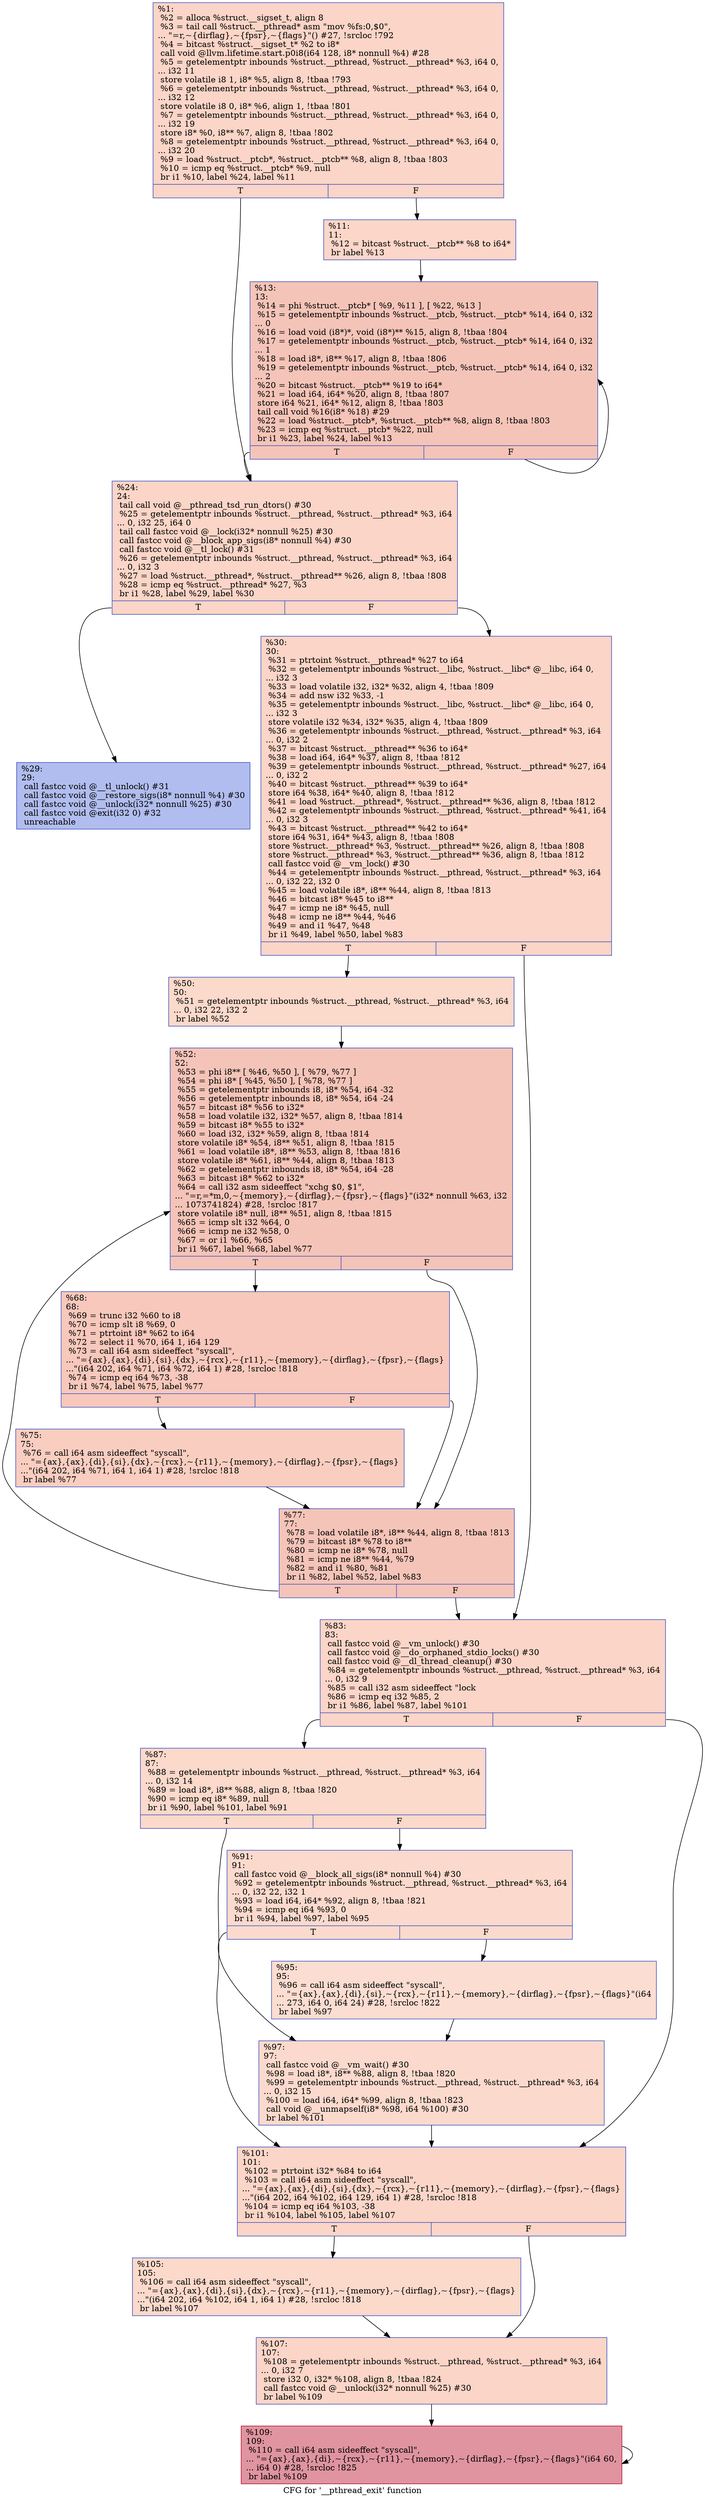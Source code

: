 digraph "CFG for '__pthread_exit' function" {
	label="CFG for '__pthread_exit' function";

	Node0x240b690 [shape=record,color="#3d50c3ff", style=filled, fillcolor="#f5a08170",label="{%1:\l  %2 = alloca %struct.__sigset_t, align 8\l  %3 = tail call %struct.__pthread* asm \"mov %fs:0,$0\",\l... \"=r,~\{dirflag\},~\{fpsr\},~\{flags\}\"() #27, !srcloc !792\l  %4 = bitcast %struct.__sigset_t* %2 to i8*\l  call void @llvm.lifetime.start.p0i8(i64 128, i8* nonnull %4) #28\l  %5 = getelementptr inbounds %struct.__pthread, %struct.__pthread* %3, i64 0,\l... i32 11\l  store volatile i8 1, i8* %5, align 8, !tbaa !793\l  %6 = getelementptr inbounds %struct.__pthread, %struct.__pthread* %3, i64 0,\l... i32 12\l  store volatile i8 0, i8* %6, align 1, !tbaa !801\l  %7 = getelementptr inbounds %struct.__pthread, %struct.__pthread* %3, i64 0,\l... i32 19\l  store i8* %0, i8** %7, align 8, !tbaa !802\l  %8 = getelementptr inbounds %struct.__pthread, %struct.__pthread* %3, i64 0,\l... i32 20\l  %9 = load %struct.__ptcb*, %struct.__ptcb** %8, align 8, !tbaa !803\l  %10 = icmp eq %struct.__ptcb* %9, null\l  br i1 %10, label %24, label %11\l|{<s0>T|<s1>F}}"];
	Node0x240b690:s0 -> Node0x240c090;
	Node0x240b690:s1 -> Node0x240bff0;
	Node0x240bff0 [shape=record,color="#3d50c3ff", style=filled, fillcolor="#f6a38570",label="{%11:\l11:                                               \l  %12 = bitcast %struct.__ptcb** %8 to i64*\l  br label %13\l}"];
	Node0x240bff0 -> Node0x240c040;
	Node0x240c040 [shape=record,color="#3d50c3ff", style=filled, fillcolor="#e97a5f70",label="{%13:\l13:                                               \l  %14 = phi %struct.__ptcb* [ %9, %11 ], [ %22, %13 ]\l  %15 = getelementptr inbounds %struct.__ptcb, %struct.__ptcb* %14, i64 0, i32\l... 0\l  %16 = load void (i8*)*, void (i8*)** %15, align 8, !tbaa !804\l  %17 = getelementptr inbounds %struct.__ptcb, %struct.__ptcb* %14, i64 0, i32\l... 1\l  %18 = load i8*, i8** %17, align 8, !tbaa !806\l  %19 = getelementptr inbounds %struct.__ptcb, %struct.__ptcb* %14, i64 0, i32\l... 2\l  %20 = bitcast %struct.__ptcb** %19 to i64*\l  %21 = load i64, i64* %20, align 8, !tbaa !807\l  store i64 %21, i64* %12, align 8, !tbaa !803\l  tail call void %16(i8* %18) #29\l  %22 = load %struct.__ptcb*, %struct.__ptcb** %8, align 8, !tbaa !803\l  %23 = icmp eq %struct.__ptcb* %22, null\l  br i1 %23, label %24, label %13\l|{<s0>T|<s1>F}}"];
	Node0x240c040:s0 -> Node0x240c090;
	Node0x240c040:s1 -> Node0x240c040;
	Node0x240c090 [shape=record,color="#3d50c3ff", style=filled, fillcolor="#f5a08170",label="{%24:\l24:                                               \l  tail call void @__pthread_tsd_run_dtors() #30\l  %25 = getelementptr inbounds %struct.__pthread, %struct.__pthread* %3, i64\l... 0, i32 25, i64 0\l  tail call fastcc void @__lock(i32* nonnull %25) #30\l  call fastcc void @__block_app_sigs(i8* nonnull %4) #30\l  call fastcc void @__tl_lock() #31\l  %26 = getelementptr inbounds %struct.__pthread, %struct.__pthread* %3, i64\l... 0, i32 3\l  %27 = load %struct.__pthread*, %struct.__pthread** %26, align 8, !tbaa !808\l  %28 = icmp eq %struct.__pthread* %27, %3\l  br i1 %28, label %29, label %30\l|{<s0>T|<s1>F}}"];
	Node0x240c090:s0 -> Node0x240c0e0;
	Node0x240c090:s1 -> Node0x240c130;
	Node0x240c0e0 [shape=record,color="#3d50c3ff", style=filled, fillcolor="#4f69d970",label="{%29:\l29:                                               \l  call fastcc void @__tl_unlock() #31\l  call fastcc void @__restore_sigs(i8* nonnull %4) #30\l  call fastcc void @__unlock(i32* nonnull %25) #30\l  call fastcc void @exit(i32 0) #32\l  unreachable\l}"];
	Node0x240c130 [shape=record,color="#3d50c3ff", style=filled, fillcolor="#f5a08170",label="{%30:\l30:                                               \l  %31 = ptrtoint %struct.__pthread* %27 to i64\l  %32 = getelementptr inbounds %struct.__libc, %struct.__libc* @__libc, i64 0,\l... i32 3\l  %33 = load volatile i32, i32* %32, align 4, !tbaa !809\l  %34 = add nsw i32 %33, -1\l  %35 = getelementptr inbounds %struct.__libc, %struct.__libc* @__libc, i64 0,\l... i32 3\l  store volatile i32 %34, i32* %35, align 4, !tbaa !809\l  %36 = getelementptr inbounds %struct.__pthread, %struct.__pthread* %3, i64\l... 0, i32 2\l  %37 = bitcast %struct.__pthread** %36 to i64*\l  %38 = load i64, i64* %37, align 8, !tbaa !812\l  %39 = getelementptr inbounds %struct.__pthread, %struct.__pthread* %27, i64\l... 0, i32 2\l  %40 = bitcast %struct.__pthread** %39 to i64*\l  store i64 %38, i64* %40, align 8, !tbaa !812\l  %41 = load %struct.__pthread*, %struct.__pthread** %36, align 8, !tbaa !812\l  %42 = getelementptr inbounds %struct.__pthread, %struct.__pthread* %41, i64\l... 0, i32 3\l  %43 = bitcast %struct.__pthread** %42 to i64*\l  store i64 %31, i64* %43, align 8, !tbaa !808\l  store %struct.__pthread* %3, %struct.__pthread** %26, align 8, !tbaa !808\l  store %struct.__pthread* %3, %struct.__pthread** %36, align 8, !tbaa !812\l  call fastcc void @__vm_lock() #30\l  %44 = getelementptr inbounds %struct.__pthread, %struct.__pthread* %3, i64\l... 0, i32 22, i32 0\l  %45 = load volatile i8*, i8** %44, align 8, !tbaa !813\l  %46 = bitcast i8* %45 to i8**\l  %47 = icmp ne i8* %45, null\l  %48 = icmp ne i8** %44, %46\l  %49 = and i1 %47, %48\l  br i1 %49, label %50, label %83\l|{<s0>T|<s1>F}}"];
	Node0x240c130:s0 -> Node0x240c180;
	Node0x240c130:s1 -> Node0x240c310;
	Node0x240c180 [shape=record,color="#3d50c3ff", style=filled, fillcolor="#f7a88970",label="{%50:\l50:                                               \l  %51 = getelementptr inbounds %struct.__pthread, %struct.__pthread* %3, i64\l... 0, i32 22, i32 2\l  br label %52\l}"];
	Node0x240c180 -> Node0x240c1d0;
	Node0x240c1d0 [shape=record,color="#3d50c3ff", style=filled, fillcolor="#e97a5f70",label="{%52:\l52:                                               \l  %53 = phi i8** [ %46, %50 ], [ %79, %77 ]\l  %54 = phi i8* [ %45, %50 ], [ %78, %77 ]\l  %55 = getelementptr inbounds i8, i8* %54, i64 -32\l  %56 = getelementptr inbounds i8, i8* %54, i64 -24\l  %57 = bitcast i8* %56 to i32*\l  %58 = load volatile i32, i32* %57, align 8, !tbaa !814\l  %59 = bitcast i8* %55 to i32*\l  %60 = load i32, i32* %59, align 8, !tbaa !814\l  store volatile i8* %54, i8** %51, align 8, !tbaa !815\l  %61 = load volatile i8*, i8** %53, align 8, !tbaa !816\l  store volatile i8* %61, i8** %44, align 8, !tbaa !813\l  %62 = getelementptr inbounds i8, i8* %54, i64 -28\l  %63 = bitcast i8* %62 to i32*\l  %64 = call i32 asm sideeffect \"xchg $0, $1\",\l... \"=r,=*m,0,~\{memory\},~\{dirflag\},~\{fpsr\},~\{flags\}\"(i32* nonnull %63, i32\l... 1073741824) #28, !srcloc !817\l  store volatile i8* null, i8** %51, align 8, !tbaa !815\l  %65 = icmp slt i32 %64, 0\l  %66 = icmp ne i32 %58, 0\l  %67 = or i1 %66, %65\l  br i1 %67, label %68, label %77\l|{<s0>T|<s1>F}}"];
	Node0x240c1d0:s0 -> Node0x240c220;
	Node0x240c1d0:s1 -> Node0x240c2c0;
	Node0x240c220 [shape=record,color="#3d50c3ff", style=filled, fillcolor="#ed836670",label="{%68:\l68:                                               \l  %69 = trunc i32 %60 to i8\l  %70 = icmp slt i8 %69, 0\l  %71 = ptrtoint i8* %62 to i64\l  %72 = select i1 %70, i64 1, i64 129\l  %73 = call i64 asm sideeffect \"syscall\",\l... \"=\{ax\},\{ax\},\{di\},\{si\},\{dx\},~\{rcx\},~\{r11\},~\{memory\},~\{dirflag\},~\{fpsr\},~\{flags\}\l...\"(i64 202, i64 %71, i64 %72, i64 1) #28, !srcloc !818\l  %74 = icmp eq i64 %73, -38\l  br i1 %74, label %75, label %77\l|{<s0>T|<s1>F}}"];
	Node0x240c220:s0 -> Node0x240c270;
	Node0x240c220:s1 -> Node0x240c2c0;
	Node0x240c270 [shape=record,color="#3d50c3ff", style=filled, fillcolor="#f2907270",label="{%75:\l75:                                               \l  %76 = call i64 asm sideeffect \"syscall\",\l... \"=\{ax\},\{ax\},\{di\},\{si\},\{dx\},~\{rcx\},~\{r11\},~\{memory\},~\{dirflag\},~\{fpsr\},~\{flags\}\l...\"(i64 202, i64 %71, i64 1, i64 1) #28, !srcloc !818\l  br label %77\l}"];
	Node0x240c270 -> Node0x240c2c0;
	Node0x240c2c0 [shape=record,color="#3d50c3ff", style=filled, fillcolor="#e97a5f70",label="{%77:\l77:                                               \l  %78 = load volatile i8*, i8** %44, align 8, !tbaa !813\l  %79 = bitcast i8* %78 to i8**\l  %80 = icmp ne i8* %78, null\l  %81 = icmp ne i8** %44, %79\l  %82 = and i1 %80, %81\l  br i1 %82, label %52, label %83\l|{<s0>T|<s1>F}}"];
	Node0x240c2c0:s0 -> Node0x240c1d0;
	Node0x240c2c0:s1 -> Node0x240c310;
	Node0x240c310 [shape=record,color="#3d50c3ff", style=filled, fillcolor="#f5a08170",label="{%83:\l83:                                               \l  call fastcc void @__vm_unlock() #30\l  call fastcc void @__do_orphaned_stdio_locks() #30\l  call fastcc void @__dl_thread_cleanup() #30\l  %84 = getelementptr inbounds %struct.__pthread, %struct.__pthread* %3, i64\l... 0, i32 9\l  %85 = call i32 asm sideeffect \"lock \l  %86 = icmp eq i32 %85, 2\l  br i1 %86, label %87, label %101\l|{<s0>T|<s1>F}}"];
	Node0x240c310:s0 -> Node0x240c360;
	Node0x240c310:s1 -> Node0x240c4a0;
	Node0x240c360 [shape=record,color="#3d50c3ff", style=filled, fillcolor="#f7a88970",label="{%87:\l87:                                               \l  %88 = getelementptr inbounds %struct.__pthread, %struct.__pthread* %3, i64\l... 0, i32 14\l  %89 = load i8*, i8** %88, align 8, !tbaa !820\l  %90 = icmp eq i8* %89, null\l  br i1 %90, label %101, label %91\l|{<s0>T|<s1>F}}"];
	Node0x240c360:s0 -> Node0x240c4a0;
	Node0x240c360:s1 -> Node0x240c3b0;
	Node0x240c3b0 [shape=record,color="#3d50c3ff", style=filled, fillcolor="#f7ac8e70",label="{%91:\l91:                                               \l  call fastcc void @__block_all_sigs(i8* nonnull %4) #30\l  %92 = getelementptr inbounds %struct.__pthread, %struct.__pthread* %3, i64\l... 0, i32 22, i32 1\l  %93 = load i64, i64* %92, align 8, !tbaa !821\l  %94 = icmp eq i64 %93, 0\l  br i1 %94, label %97, label %95\l|{<s0>T|<s1>F}}"];
	Node0x240c3b0:s0 -> Node0x240c450;
	Node0x240c3b0:s1 -> Node0x240c400;
	Node0x240c400 [shape=record,color="#3d50c3ff", style=filled, fillcolor="#f7b39670",label="{%95:\l95:                                               \l  %96 = call i64 asm sideeffect \"syscall\",\l... \"=\{ax\},\{ax\},\{di\},\{si\},~\{rcx\},~\{r11\},~\{memory\},~\{dirflag\},~\{fpsr\},~\{flags\}\"(i64\l... 273, i64 0, i64 24) #28, !srcloc !822\l  br label %97\l}"];
	Node0x240c400 -> Node0x240c450;
	Node0x240c450 [shape=record,color="#3d50c3ff", style=filled, fillcolor="#f7ac8e70",label="{%97:\l97:                                               \l  call fastcc void @__vm_wait() #30\l  %98 = load i8*, i8** %88, align 8, !tbaa !820\l  %99 = getelementptr inbounds %struct.__pthread, %struct.__pthread* %3, i64\l... 0, i32 15\l  %100 = load i64, i64* %99, align 8, !tbaa !823\l  call void @__unmapself(i8* %98, i64 %100) #30\l  br label %101\l}"];
	Node0x240c450 -> Node0x240c4a0;
	Node0x240c4a0 [shape=record,color="#3d50c3ff", style=filled, fillcolor="#f5a08170",label="{%101:\l101:                                              \l  %102 = ptrtoint i32* %84 to i64\l  %103 = call i64 asm sideeffect \"syscall\",\l... \"=\{ax\},\{ax\},\{di\},\{si\},\{dx\},~\{rcx\},~\{r11\},~\{memory\},~\{dirflag\},~\{fpsr\},~\{flags\}\l...\"(i64 202, i64 %102, i64 129, i64 1) #28, !srcloc !818\l  %104 = icmp eq i64 %103, -38\l  br i1 %104, label %105, label %107\l|{<s0>T|<s1>F}}"];
	Node0x240c4a0:s0 -> Node0x240c4f0;
	Node0x240c4a0:s1 -> Node0x240c540;
	Node0x240c4f0 [shape=record,color="#3d50c3ff", style=filled, fillcolor="#f7a88970",label="{%105:\l105:                                              \l  %106 = call i64 asm sideeffect \"syscall\",\l... \"=\{ax\},\{ax\},\{di\},\{si\},\{dx\},~\{rcx\},~\{r11\},~\{memory\},~\{dirflag\},~\{fpsr\},~\{flags\}\l...\"(i64 202, i64 %102, i64 1, i64 1) #28, !srcloc !818\l  br label %107\l}"];
	Node0x240c4f0 -> Node0x240c540;
	Node0x240c540 [shape=record,color="#3d50c3ff", style=filled, fillcolor="#f5a08170",label="{%107:\l107:                                              \l  %108 = getelementptr inbounds %struct.__pthread, %struct.__pthread* %3, i64\l... 0, i32 7\l  store i32 0, i32* %108, align 8, !tbaa !824\l  call fastcc void @__unlock(i32* nonnull %25) #30\l  br label %109\l}"];
	Node0x240c540 -> Node0x240c590;
	Node0x240c590 [shape=record,color="#b70d28ff", style=filled, fillcolor="#b70d2870",label="{%109:\l109:                                              \l  %110 = call i64 asm sideeffect \"syscall\",\l... \"=\{ax\},\{ax\},\{di\},~\{rcx\},~\{r11\},~\{memory\},~\{dirflag\},~\{fpsr\},~\{flags\}\"(i64 60,\l... i64 0) #28, !srcloc !825\l  br label %109\l}"];
	Node0x240c590 -> Node0x240c590;
}
